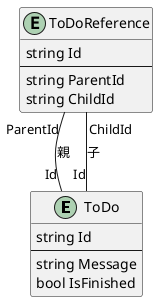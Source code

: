 @startuml

Entity ToDo {
  string Id
  --
  string Message
  bool IsFinished
}

Entity ToDoReference {
  string Id
  --
  string ParentId
  string ChildId
}

ToDoReference "ParentId" -- "Id" ToDo : 親
ToDoReference "ChildId" -- "Id" ToDo : 子

@enduml